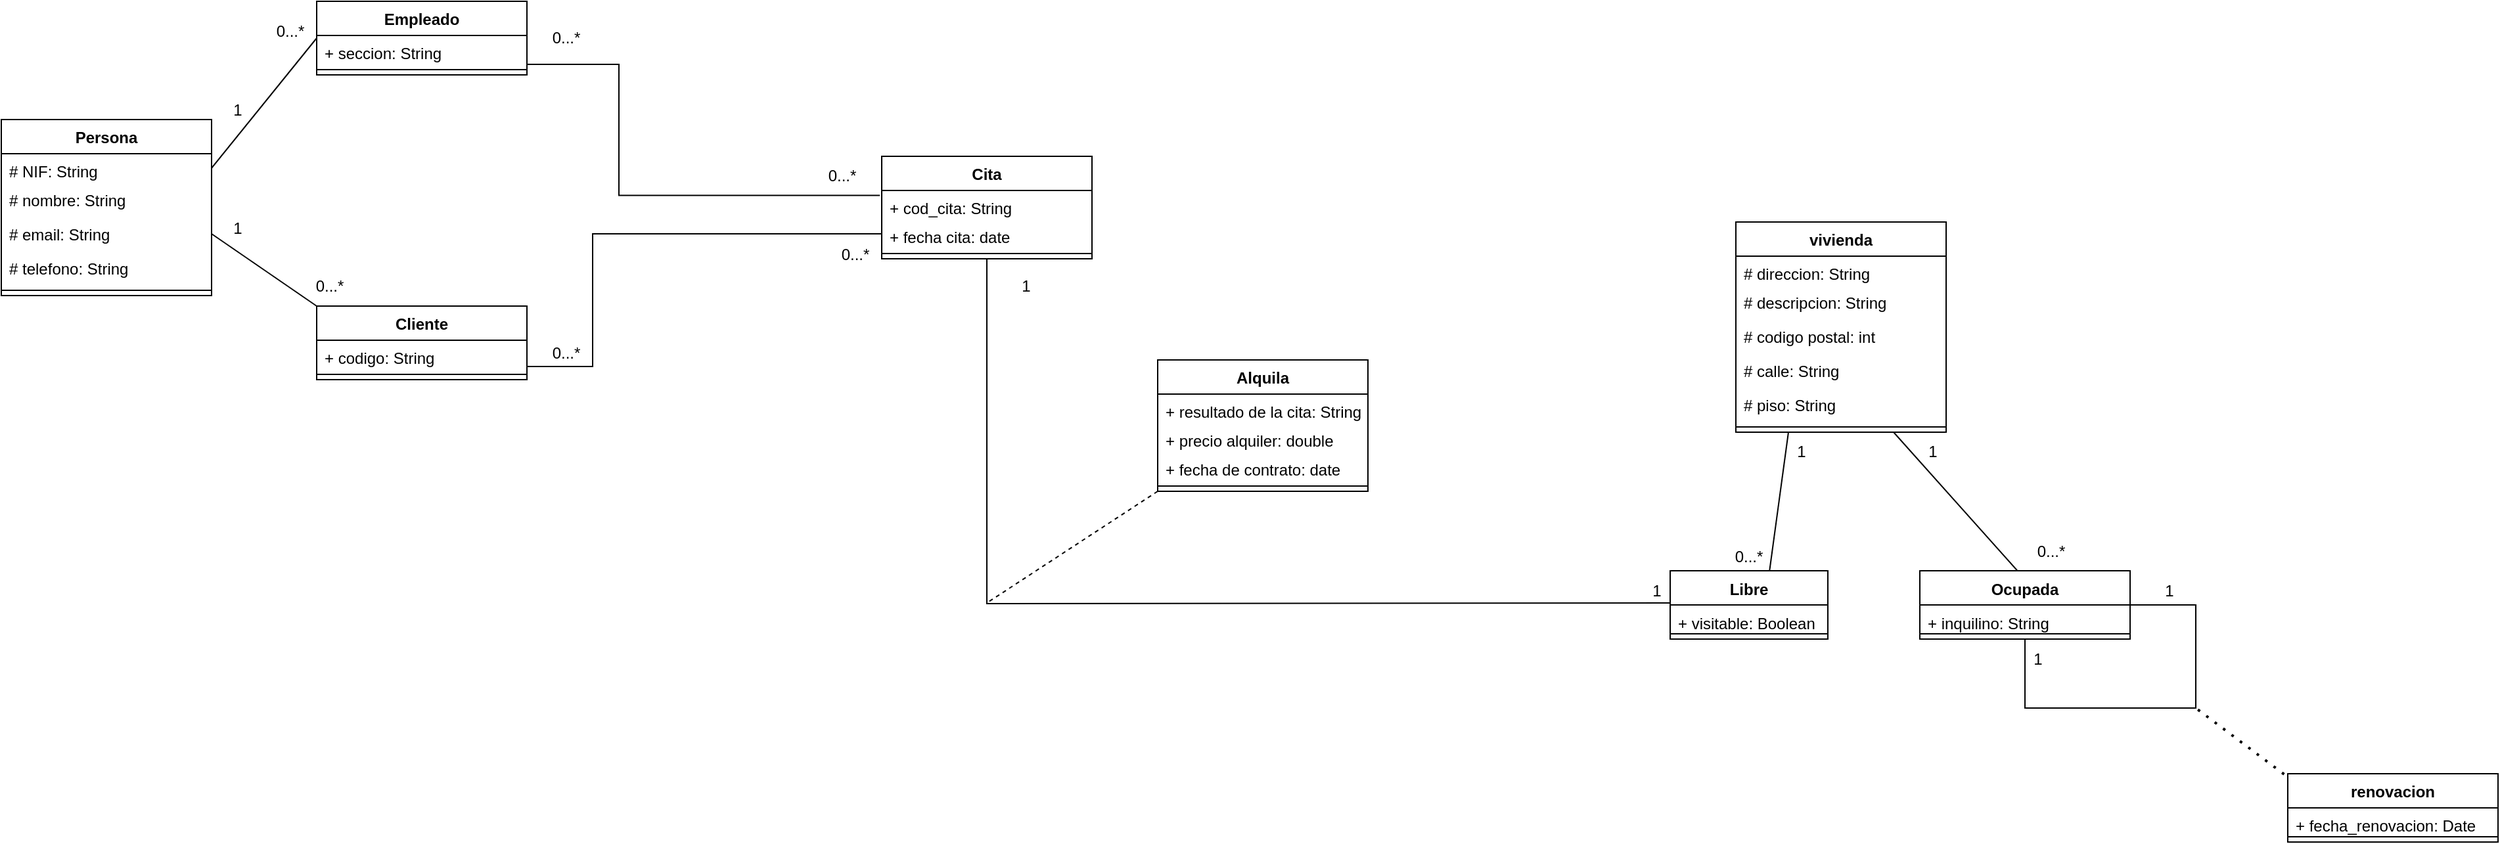 <mxfile version="27.0.6">
  <diagram name="Página-1" id="q0FpU5cjPh6NAfetAwEG">
    <mxGraphModel dx="1869" dy="562" grid="1" gridSize="10" guides="1" tooltips="1" connect="1" arrows="1" fold="1" page="1" pageScale="1" pageWidth="827" pageHeight="1169" math="0" shadow="0">
      <root>
        <mxCell id="0" />
        <mxCell id="1" parent="0" />
        <mxCell id="DI4EW8qrKfRg6Ein0li6-7" style="rounded=0;orthogonalLoop=1;jettySize=auto;html=1;endArrow=none;endFill=0;entryX=1;entryY=0.5;entryDx=0;entryDy=0;exitX=0;exitY=0.5;exitDx=0;exitDy=0;" parent="1" source="enBLLKW-_cTp_AH_ZuZb-8" target="enBLLKW-_cTp_AH_ZuZb-2" edge="1">
          <mxGeometry relative="1" as="geometry">
            <mxPoint x="51.967" y="154.952" as="targetPoint" />
            <mxPoint x="110" y="70" as="sourcePoint" />
          </mxGeometry>
        </mxCell>
        <mxCell id="jc4ThZQVzv2EggQByJUq-32" style="edgeStyle=orthogonalEdgeStyle;rounded=0;orthogonalLoop=1;jettySize=auto;html=1;exitX=1;exitY=0.5;exitDx=0;exitDy=0;entryX=-0.009;entryY=0.173;entryDx=0;entryDy=0;endArrow=none;endFill=0;entryPerimeter=0;" parent="1" target="enBLLKW-_cTp_AH_ZuZb-18" edge="1">
          <mxGeometry relative="1" as="geometry">
            <mxPoint x="280" y="70" as="sourcePoint" />
            <mxPoint x="385" y="90" as="targetPoint" />
            <Array as="points">
              <mxPoint x="350" y="70" />
              <mxPoint x="350" y="170" />
            </Array>
          </mxGeometry>
        </mxCell>
        <mxCell id="DI4EW8qrKfRg6Ein0li6-6" style="rounded=0;orthogonalLoop=1;jettySize=auto;html=1;endArrow=none;endFill=0;entryX=1;entryY=0.5;entryDx=0;entryDy=0;exitX=0;exitY=0;exitDx=0;exitDy=0;" parent="1" source="enBLLKW-_cTp_AH_ZuZb-14" target="enBLLKW-_cTp_AH_ZuZb-7" edge="1">
          <mxGeometry relative="1" as="geometry">
            <mxPoint x="58.972" y="194.92" as="targetPoint" />
            <mxPoint x="120" y="220" as="sourcePoint" />
          </mxGeometry>
        </mxCell>
        <mxCell id="DI4EW8qrKfRg6Ein0li6-9" style="rounded=0;orthogonalLoop=1;jettySize=auto;html=1;exitX=1;exitY=0.5;exitDx=0;exitDy=0;entryX=0;entryY=0.5;entryDx=0;entryDy=0;endArrow=none;endFill=0;edgeStyle=orthogonalEdgeStyle;" parent="1" target="to0ecf0OuBCZhy9iZctz-7" edge="1">
          <mxGeometry relative="1" as="geometry">
            <mxPoint x="280" y="300" as="sourcePoint" />
            <mxPoint x="395" y="270" as="targetPoint" />
            <Array as="points">
              <mxPoint x="330" y="300" />
              <mxPoint x="330" y="199" />
            </Array>
          </mxGeometry>
        </mxCell>
        <mxCell id="DI4EW8qrKfRg6Ein0li6-35" style="rounded=0;orthogonalLoop=1;jettySize=auto;html=1;exitX=0.25;exitY=0;exitDx=0;exitDy=0;entryX=0.75;entryY=1;entryDx=0;entryDy=0;endArrow=none;endFill=0;" parent="1" edge="1" target="enBLLKW-_cTp_AH_ZuZb-23">
          <mxGeometry relative="1" as="geometry">
            <mxPoint x="1310" y="410" as="targetPoint" />
            <mxPoint x="1425" y="467.5" as="sourcePoint" />
          </mxGeometry>
        </mxCell>
        <mxCell id="DI4EW8qrKfRg6Ein0li6-26" style="rounded=0;orthogonalLoop=1;jettySize=auto;html=1;exitX=0.75;exitY=0;exitDx=0;exitDy=0;entryX=0.25;entryY=1;entryDx=0;entryDy=0;endArrow=none;endFill=0;" parent="1" edge="1" target="enBLLKW-_cTp_AH_ZuZb-23">
          <mxGeometry relative="1" as="geometry">
            <mxPoint x="1270" y="410" as="targetPoint" />
            <mxPoint x="1225" y="460" as="sourcePoint" />
          </mxGeometry>
        </mxCell>
        <mxCell id="to0ecf0OuBCZhy9iZctz-10" style="edgeStyle=orthogonalEdgeStyle;rounded=0;orthogonalLoop=1;jettySize=auto;html=1;exitX=0;exitY=0.5;exitDx=0;exitDy=0;entryX=0.5;entryY=1;entryDx=0;entryDy=0;endArrow=none;startFill=0;" edge="1" parent="1" target="enBLLKW-_cTp_AH_ZuZb-17">
          <mxGeometry relative="1" as="geometry">
            <mxPoint x="1150" y="480" as="sourcePoint" />
          </mxGeometry>
        </mxCell>
        <mxCell id="enBLLKW-_cTp_AH_ZuZb-1" value="Persona" style="swimlane;fontStyle=1;align=center;verticalAlign=top;childLayout=stackLayout;horizontal=1;startSize=26;horizontalStack=0;resizeParent=1;resizeParentMax=0;resizeLast=0;collapsible=1;marginBottom=0;whiteSpace=wrap;html=1;" parent="1" vertex="1">
          <mxGeometry x="-120" y="112" width="160" height="134" as="geometry" />
        </mxCell>
        <mxCell id="enBLLKW-_cTp_AH_ZuZb-2" value="# NIF: String" style="text;strokeColor=none;fillColor=none;align=left;verticalAlign=top;spacingLeft=4;spacingRight=4;overflow=hidden;rotatable=0;points=[[0,0.5],[1,0.5]];portConstraint=eastwest;whiteSpace=wrap;html=1;" parent="enBLLKW-_cTp_AH_ZuZb-1" vertex="1">
          <mxGeometry y="26" width="160" height="22" as="geometry" />
        </mxCell>
        <mxCell id="enBLLKW-_cTp_AH_ZuZb-6" value="# nombre: String" style="text;strokeColor=none;fillColor=none;align=left;verticalAlign=top;spacingLeft=4;spacingRight=4;overflow=hidden;rotatable=0;points=[[0,0.5],[1,0.5]];portConstraint=eastwest;whiteSpace=wrap;html=1;" parent="enBLLKW-_cTp_AH_ZuZb-1" vertex="1">
          <mxGeometry y="48" width="160" height="26" as="geometry" />
        </mxCell>
        <mxCell id="enBLLKW-_cTp_AH_ZuZb-7" value="# email: String" style="text;strokeColor=none;fillColor=none;align=left;verticalAlign=top;spacingLeft=4;spacingRight=4;overflow=hidden;rotatable=0;points=[[0,0.5],[1,0.5]];portConstraint=eastwest;whiteSpace=wrap;html=1;" parent="enBLLKW-_cTp_AH_ZuZb-1" vertex="1">
          <mxGeometry y="74" width="160" height="26" as="geometry" />
        </mxCell>
        <mxCell id="enBLLKW-_cTp_AH_ZuZb-5" value="# telefono: String" style="text;strokeColor=none;fillColor=none;align=left;verticalAlign=top;spacingLeft=4;spacingRight=4;overflow=hidden;rotatable=0;points=[[0,0.5],[1,0.5]];portConstraint=eastwest;whiteSpace=wrap;html=1;" parent="enBLLKW-_cTp_AH_ZuZb-1" vertex="1">
          <mxGeometry y="100" width="160" height="26" as="geometry" />
        </mxCell>
        <mxCell id="enBLLKW-_cTp_AH_ZuZb-3" value="" style="line;strokeWidth=1;fillColor=none;align=left;verticalAlign=middle;spacingTop=-1;spacingLeft=3;spacingRight=3;rotatable=0;labelPosition=right;points=[];portConstraint=eastwest;strokeColor=inherit;" parent="enBLLKW-_cTp_AH_ZuZb-1" vertex="1">
          <mxGeometry y="126" width="160" height="8" as="geometry" />
        </mxCell>
        <mxCell id="enBLLKW-_cTp_AH_ZuZb-8" value="Empleado" style="swimlane;fontStyle=1;align=center;verticalAlign=top;childLayout=stackLayout;horizontal=1;startSize=26;horizontalStack=0;resizeParent=1;resizeParentMax=0;resizeLast=0;collapsible=1;marginBottom=0;whiteSpace=wrap;html=1;" parent="1" vertex="1">
          <mxGeometry x="120" y="22" width="160" height="56" as="geometry" />
        </mxCell>
        <mxCell id="enBLLKW-_cTp_AH_ZuZb-9" value="+ seccion: String" style="text;strokeColor=none;fillColor=none;align=left;verticalAlign=top;spacingLeft=4;spacingRight=4;overflow=hidden;rotatable=0;points=[[0,0.5],[1,0.5]];portConstraint=eastwest;whiteSpace=wrap;html=1;" parent="enBLLKW-_cTp_AH_ZuZb-8" vertex="1">
          <mxGeometry y="26" width="160" height="22" as="geometry" />
        </mxCell>
        <mxCell id="enBLLKW-_cTp_AH_ZuZb-13" value="" style="line;strokeWidth=1;fillColor=none;align=left;verticalAlign=middle;spacingTop=-1;spacingLeft=3;spacingRight=3;rotatable=0;labelPosition=right;points=[];portConstraint=eastwest;strokeColor=inherit;" parent="enBLLKW-_cTp_AH_ZuZb-8" vertex="1">
          <mxGeometry y="48" width="160" height="8" as="geometry" />
        </mxCell>
        <mxCell id="enBLLKW-_cTp_AH_ZuZb-14" value="Cliente" style="swimlane;fontStyle=1;align=center;verticalAlign=top;childLayout=stackLayout;horizontal=1;startSize=26;horizontalStack=0;resizeParent=1;resizeParentMax=0;resizeLast=0;collapsible=1;marginBottom=0;whiteSpace=wrap;html=1;" parent="1" vertex="1">
          <mxGeometry x="120" y="254" width="160" height="56" as="geometry" />
        </mxCell>
        <mxCell id="enBLLKW-_cTp_AH_ZuZb-15" value="+ codigo: String" style="text;strokeColor=none;fillColor=none;align=left;verticalAlign=top;spacingLeft=4;spacingRight=4;overflow=hidden;rotatable=0;points=[[0,0.5],[1,0.5]];portConstraint=eastwest;whiteSpace=wrap;html=1;" parent="enBLLKW-_cTp_AH_ZuZb-14" vertex="1">
          <mxGeometry y="26" width="160" height="22" as="geometry" />
        </mxCell>
        <mxCell id="enBLLKW-_cTp_AH_ZuZb-16" value="" style="line;strokeWidth=1;fillColor=none;align=left;verticalAlign=middle;spacingTop=-1;spacingLeft=3;spacingRight=3;rotatable=0;labelPosition=right;points=[];portConstraint=eastwest;strokeColor=inherit;" parent="enBLLKW-_cTp_AH_ZuZb-14" vertex="1">
          <mxGeometry y="48" width="160" height="8" as="geometry" />
        </mxCell>
        <mxCell id="enBLLKW-_cTp_AH_ZuZb-17" value="Cita" style="swimlane;fontStyle=1;align=center;verticalAlign=top;childLayout=stackLayout;horizontal=1;startSize=26;horizontalStack=0;resizeParent=1;resizeParentMax=0;resizeLast=0;collapsible=1;marginBottom=0;whiteSpace=wrap;html=1;" parent="1" vertex="1">
          <mxGeometry x="550" y="140" width="160" height="78" as="geometry" />
        </mxCell>
        <mxCell id="enBLLKW-_cTp_AH_ZuZb-18" value="+ cod_cita: String" style="text;strokeColor=none;fillColor=none;align=left;verticalAlign=top;spacingLeft=4;spacingRight=4;overflow=hidden;rotatable=0;points=[[0,0.5],[1,0.5]];portConstraint=eastwest;whiteSpace=wrap;html=1;" parent="enBLLKW-_cTp_AH_ZuZb-17" vertex="1">
          <mxGeometry y="26" width="160" height="22" as="geometry" />
        </mxCell>
        <mxCell id="to0ecf0OuBCZhy9iZctz-7" value="+ fecha cita: date" style="text;strokeColor=none;fillColor=none;align=left;verticalAlign=top;spacingLeft=4;spacingRight=4;overflow=hidden;rotatable=0;points=[[0,0.5],[1,0.5]];portConstraint=eastwest;whiteSpace=wrap;html=1;" vertex="1" parent="enBLLKW-_cTp_AH_ZuZb-17">
          <mxGeometry y="48" width="160" height="22" as="geometry" />
        </mxCell>
        <mxCell id="enBLLKW-_cTp_AH_ZuZb-19" value="" style="line;strokeWidth=1;fillColor=none;align=left;verticalAlign=middle;spacingTop=-1;spacingLeft=3;spacingRight=3;rotatable=0;labelPosition=right;points=[];portConstraint=eastwest;strokeColor=inherit;" parent="enBLLKW-_cTp_AH_ZuZb-17" vertex="1">
          <mxGeometry y="70" width="160" height="8" as="geometry" />
        </mxCell>
        <mxCell id="enBLLKW-_cTp_AH_ZuZb-23" value="vivienda" style="swimlane;fontStyle=1;align=center;verticalAlign=top;childLayout=stackLayout;horizontal=1;startSize=26;horizontalStack=0;resizeParent=1;resizeParentMax=0;resizeLast=0;collapsible=1;marginBottom=0;whiteSpace=wrap;html=1;" parent="1" vertex="1">
          <mxGeometry x="1200" y="190" width="160" height="160" as="geometry" />
        </mxCell>
        <mxCell id="enBLLKW-_cTp_AH_ZuZb-24" value="# direccion: String" style="text;strokeColor=none;fillColor=none;align=left;verticalAlign=top;spacingLeft=4;spacingRight=4;overflow=hidden;rotatable=0;points=[[0,0.5],[1,0.5]];portConstraint=eastwest;whiteSpace=wrap;html=1;" parent="enBLLKW-_cTp_AH_ZuZb-23" vertex="1">
          <mxGeometry y="26" width="160" height="22" as="geometry" />
        </mxCell>
        <mxCell id="enBLLKW-_cTp_AH_ZuZb-25" value="# descripcion: String" style="text;strokeColor=none;fillColor=none;align=left;verticalAlign=top;spacingLeft=4;spacingRight=4;overflow=hidden;rotatable=0;points=[[0,0.5],[1,0.5]];portConstraint=eastwest;whiteSpace=wrap;html=1;" parent="enBLLKW-_cTp_AH_ZuZb-23" vertex="1">
          <mxGeometry y="48" width="160" height="26" as="geometry" />
        </mxCell>
        <mxCell id="enBLLKW-_cTp_AH_ZuZb-26" value="# codigo postal: int" style="text;strokeColor=none;fillColor=none;align=left;verticalAlign=top;spacingLeft=4;spacingRight=4;overflow=hidden;rotatable=0;points=[[0,0.5],[1,0.5]];portConstraint=eastwest;whiteSpace=wrap;html=1;" parent="enBLLKW-_cTp_AH_ZuZb-23" vertex="1">
          <mxGeometry y="74" width="160" height="26" as="geometry" />
        </mxCell>
        <mxCell id="enBLLKW-_cTp_AH_ZuZb-27" value="# calle: String" style="text;strokeColor=none;fillColor=none;align=left;verticalAlign=top;spacingLeft=4;spacingRight=4;overflow=hidden;rotatable=0;points=[[0,0.5],[1,0.5]];portConstraint=eastwest;whiteSpace=wrap;html=1;" parent="enBLLKW-_cTp_AH_ZuZb-23" vertex="1">
          <mxGeometry y="100" width="160" height="26" as="geometry" />
        </mxCell>
        <mxCell id="to0ecf0OuBCZhy9iZctz-1" value="# piso: String" style="text;strokeColor=none;fillColor=none;align=left;verticalAlign=top;spacingLeft=4;spacingRight=4;overflow=hidden;rotatable=0;points=[[0,0.5],[1,0.5]];portConstraint=eastwest;whiteSpace=wrap;html=1;" vertex="1" parent="enBLLKW-_cTp_AH_ZuZb-23">
          <mxGeometry y="126" width="160" height="26" as="geometry" />
        </mxCell>
        <mxCell id="enBLLKW-_cTp_AH_ZuZb-28" value="" style="line;strokeWidth=1;fillColor=none;align=left;verticalAlign=middle;spacingTop=-1;spacingLeft=3;spacingRight=3;rotatable=0;labelPosition=right;points=[];portConstraint=eastwest;strokeColor=inherit;" parent="enBLLKW-_cTp_AH_ZuZb-23" vertex="1">
          <mxGeometry y="152" width="160" height="8" as="geometry" />
        </mxCell>
        <mxCell id="to0ecf0OuBCZhy9iZctz-9" style="rounded=0;orthogonalLoop=1;jettySize=auto;html=1;exitX=0;exitY=1;exitDx=0;exitDy=0;dashed=1;endArrow=none;startFill=0;" edge="1" parent="1" source="to0ecf0OuBCZhy9iZctz-2">
          <mxGeometry relative="1" as="geometry">
            <mxPoint x="630" y="480" as="targetPoint" />
          </mxGeometry>
        </mxCell>
        <mxCell id="to0ecf0OuBCZhy9iZctz-2" value="Alquila" style="swimlane;fontStyle=1;align=center;verticalAlign=top;childLayout=stackLayout;horizontal=1;startSize=26;horizontalStack=0;resizeParent=1;resizeParentMax=0;resizeLast=0;collapsible=1;marginBottom=0;whiteSpace=wrap;html=1;" vertex="1" parent="1">
          <mxGeometry x="760" y="295" width="160" height="100" as="geometry" />
        </mxCell>
        <mxCell id="to0ecf0OuBCZhy9iZctz-3" value="+ resultado de la cita: String" style="text;strokeColor=none;fillColor=none;align=left;verticalAlign=top;spacingLeft=4;spacingRight=4;overflow=hidden;rotatable=0;points=[[0,0.5],[1,0.5]];portConstraint=eastwest;whiteSpace=wrap;html=1;" vertex="1" parent="to0ecf0OuBCZhy9iZctz-2">
          <mxGeometry y="26" width="160" height="22" as="geometry" />
        </mxCell>
        <mxCell id="to0ecf0OuBCZhy9iZctz-5" value="+ precio alquiler: double" style="text;strokeColor=none;fillColor=none;align=left;verticalAlign=top;spacingLeft=4;spacingRight=4;overflow=hidden;rotatable=0;points=[[0,0.5],[1,0.5]];portConstraint=eastwest;whiteSpace=wrap;html=1;" vertex="1" parent="to0ecf0OuBCZhy9iZctz-2">
          <mxGeometry y="48" width="160" height="22" as="geometry" />
        </mxCell>
        <mxCell id="to0ecf0OuBCZhy9iZctz-6" value="+ fecha de contrato: date" style="text;strokeColor=none;fillColor=none;align=left;verticalAlign=top;spacingLeft=4;spacingRight=4;overflow=hidden;rotatable=0;points=[[0,0.5],[1,0.5]];portConstraint=eastwest;whiteSpace=wrap;html=1;" vertex="1" parent="to0ecf0OuBCZhy9iZctz-2">
          <mxGeometry y="70" width="160" height="22" as="geometry" />
        </mxCell>
        <mxCell id="to0ecf0OuBCZhy9iZctz-4" value="" style="line;strokeWidth=1;fillColor=none;align=left;verticalAlign=middle;spacingTop=-1;spacingLeft=3;spacingRight=3;rotatable=0;labelPosition=right;points=[];portConstraint=eastwest;strokeColor=inherit;" vertex="1" parent="to0ecf0OuBCZhy9iZctz-2">
          <mxGeometry y="92" width="160" height="8" as="geometry" />
        </mxCell>
        <mxCell id="to0ecf0OuBCZhy9iZctz-11" value="Libre" style="swimlane;fontStyle=1;align=center;verticalAlign=top;childLayout=stackLayout;horizontal=1;startSize=26;horizontalStack=0;resizeParent=1;resizeParentMax=0;resizeLast=0;collapsible=1;marginBottom=0;whiteSpace=wrap;html=1;" vertex="1" parent="1">
          <mxGeometry x="1150" y="455.5" width="120" height="52" as="geometry" />
        </mxCell>
        <mxCell id="to0ecf0OuBCZhy9iZctz-12" value="+ visitable: Boolean" style="text;strokeColor=none;fillColor=none;align=left;verticalAlign=top;spacingLeft=4;spacingRight=4;overflow=hidden;rotatable=0;points=[[0,0.5],[1,0.5]];portConstraint=eastwest;whiteSpace=wrap;html=1;" vertex="1" parent="to0ecf0OuBCZhy9iZctz-11">
          <mxGeometry y="26" width="120" height="18" as="geometry" />
        </mxCell>
        <mxCell id="to0ecf0OuBCZhy9iZctz-13" value="" style="line;strokeWidth=1;fillColor=none;align=left;verticalAlign=middle;spacingTop=-1;spacingLeft=3;spacingRight=3;rotatable=0;labelPosition=right;points=[];portConstraint=eastwest;strokeColor=inherit;" vertex="1" parent="to0ecf0OuBCZhy9iZctz-11">
          <mxGeometry y="44" width="120" height="8" as="geometry" />
        </mxCell>
        <mxCell id="to0ecf0OuBCZhy9iZctz-14" value="Ocupada" style="swimlane;fontStyle=1;align=center;verticalAlign=top;childLayout=stackLayout;horizontal=1;startSize=26;horizontalStack=0;resizeParent=1;resizeParentMax=0;resizeLast=0;collapsible=1;marginBottom=0;whiteSpace=wrap;html=1;" vertex="1" parent="1">
          <mxGeometry x="1340" y="455.5" width="160" height="52" as="geometry" />
        </mxCell>
        <mxCell id="to0ecf0OuBCZhy9iZctz-15" value="+ inquilino: String" style="text;strokeColor=none;fillColor=none;align=left;verticalAlign=top;spacingLeft=4;spacingRight=4;overflow=hidden;rotatable=0;points=[[0,0.5],[1,0.5]];portConstraint=eastwest;whiteSpace=wrap;html=1;" vertex="1" parent="to0ecf0OuBCZhy9iZctz-14">
          <mxGeometry y="26" width="160" height="18" as="geometry" />
        </mxCell>
        <mxCell id="to0ecf0OuBCZhy9iZctz-16" value="" style="line;strokeWidth=1;fillColor=none;align=left;verticalAlign=middle;spacingTop=-1;spacingLeft=3;spacingRight=3;rotatable=0;labelPosition=right;points=[];portConstraint=eastwest;strokeColor=inherit;" vertex="1" parent="to0ecf0OuBCZhy9iZctz-14">
          <mxGeometry y="44" width="160" height="8" as="geometry" />
        </mxCell>
        <mxCell id="to0ecf0OuBCZhy9iZctz-21" style="edgeStyle=orthogonalEdgeStyle;rounded=0;orthogonalLoop=1;jettySize=auto;html=1;exitX=1;exitY=0.5;exitDx=0;exitDy=0;entryX=0.5;entryY=1;entryDx=0;entryDy=0;endArrow=none;startFill=0;" edge="1" parent="1" source="to0ecf0OuBCZhy9iZctz-14" target="to0ecf0OuBCZhy9iZctz-14">
          <mxGeometry relative="1" as="geometry">
            <Array as="points">
              <mxPoint x="1550" y="482" />
              <mxPoint x="1550" y="560" />
              <mxPoint x="1420" y="560" />
            </Array>
          </mxGeometry>
        </mxCell>
        <mxCell id="to0ecf0OuBCZhy9iZctz-23" value="" style="endArrow=none;dashed=1;html=1;dashPattern=1 3;strokeWidth=2;rounded=0;" edge="1" parent="1">
          <mxGeometry width="50" height="50" relative="1" as="geometry">
            <mxPoint x="1630" y="620" as="sourcePoint" />
            <mxPoint x="1550" y="560" as="targetPoint" />
          </mxGeometry>
        </mxCell>
        <mxCell id="to0ecf0OuBCZhy9iZctz-24" value="renovacion" style="swimlane;fontStyle=1;align=center;verticalAlign=top;childLayout=stackLayout;horizontal=1;startSize=26;horizontalStack=0;resizeParent=1;resizeParentMax=0;resizeLast=0;collapsible=1;marginBottom=0;whiteSpace=wrap;html=1;" vertex="1" parent="1">
          <mxGeometry x="1620" y="610" width="160" height="52" as="geometry" />
        </mxCell>
        <mxCell id="to0ecf0OuBCZhy9iZctz-25" value="+ fecha_renovacion: Date" style="text;strokeColor=none;fillColor=none;align=left;verticalAlign=top;spacingLeft=4;spacingRight=4;overflow=hidden;rotatable=0;points=[[0,0.5],[1,0.5]];portConstraint=eastwest;whiteSpace=wrap;html=1;" vertex="1" parent="to0ecf0OuBCZhy9iZctz-24">
          <mxGeometry y="26" width="160" height="18" as="geometry" />
        </mxCell>
        <mxCell id="to0ecf0OuBCZhy9iZctz-26" value="" style="line;strokeWidth=1;fillColor=none;align=left;verticalAlign=middle;spacingTop=-1;spacingLeft=3;spacingRight=3;rotatable=0;labelPosition=right;points=[];portConstraint=eastwest;strokeColor=inherit;" vertex="1" parent="to0ecf0OuBCZhy9iZctz-24">
          <mxGeometry y="44" width="160" height="8" as="geometry" />
        </mxCell>
        <mxCell id="to0ecf0OuBCZhy9iZctz-27" value="0...*" style="text;html=1;align=center;verticalAlign=middle;whiteSpace=wrap;rounded=0;" vertex="1" parent="1">
          <mxGeometry x="70" y="30" width="60" height="30" as="geometry" />
        </mxCell>
        <mxCell id="to0ecf0OuBCZhy9iZctz-28" value="1&lt;span style=&quot;color: rgba(0, 0, 0, 0); font-family: monospace; font-size: 0px; text-align: start; text-wrap-mode: nowrap;&quot;&gt;3CmxGraphModel%3E%3Croot%3E%3CmxCell%20id%3D%220%22%2F%3E%3CmxCell%20id%3D%221%22%20parent%3D%220%22%2F%3E%3CmxCell%20id%3D%222%22%20value%3D%22(0%2C1)%22%20style%3D%22text%3Bhtml%3D1%3Balign%3Dcenter%3BverticalAlign%3Dmiddle%3BwhiteSpace%3Dwrap%3Brounded%3D0%3B%22%20vertex%3D%221%22%20parent%3D%221%22%3E%3CmxGeometry%20x%3D%221211%22%20y%3D%22570%22%20width%3D%2260%22%20height%3D%2230%22%20as%3D%22geometry%22%2F%3E%3C%2FmxCell%3E%3C%2Froot%3E%3C%2FmxGraphModel%3E&lt;/span&gt;" style="text;html=1;align=center;verticalAlign=middle;whiteSpace=wrap;rounded=0;" vertex="1" parent="1">
          <mxGeometry x="30" y="90" width="60" height="30" as="geometry" />
        </mxCell>
        <mxCell id="to0ecf0OuBCZhy9iZctz-29" value="1&lt;span style=&quot;color: rgba(0, 0, 0, 0); font-family: monospace; font-size: 0px; text-align: start; text-wrap-mode: nowrap;&quot;&gt;3CmxGraphModel%3E%3Croot%3E%3CmxCell%20id%3D%220%22%2F%3E%3CmxCell%20id%3D%221%22%20parent%3D%220%22%2F%3E%3CmxCell%20id%3D%222%22%20value%3D%22(0%2C1)%22%20style%3D%22text%3Bhtml%3D1%3Balign%3Dcenter%3BverticalAlign%3Dmiddle%3BwhiteSpace%3Dwrap%3Brounded%3D0%3B%22%20vertex%3D%221%22%20parent%3D%221%22%3E%3CmxGeometry%20x%3D%221211%22%20y%3D%22570%22%20width%3D%2260%22%20height%3D%2230%22%20as%3D%22geometry%22%2F%3E%3C%2FmxCell%3E%3C%2Froot%3E%3C%2FmxGraphModel%3E&lt;/span&gt;" style="text;html=1;align=center;verticalAlign=middle;whiteSpace=wrap;rounded=0;" vertex="1" parent="1">
          <mxGeometry x="30" y="180" width="60" height="30" as="geometry" />
        </mxCell>
        <mxCell id="to0ecf0OuBCZhy9iZctz-30" value="0...*" style="text;html=1;align=center;verticalAlign=middle;whiteSpace=wrap;rounded=0;" vertex="1" parent="1">
          <mxGeometry x="100" y="224" width="60" height="30" as="geometry" />
        </mxCell>
        <mxCell id="to0ecf0OuBCZhy9iZctz-31" value="0...*" style="text;html=1;align=center;verticalAlign=middle;whiteSpace=wrap;rounded=0;" vertex="1" parent="1">
          <mxGeometry x="280" y="275" width="60" height="30" as="geometry" />
        </mxCell>
        <mxCell id="to0ecf0OuBCZhy9iZctz-32" value="0...*" style="text;html=1;align=center;verticalAlign=middle;whiteSpace=wrap;rounded=0;" vertex="1" parent="1">
          <mxGeometry x="500" y="200" width="60" height="30" as="geometry" />
        </mxCell>
        <mxCell id="to0ecf0OuBCZhy9iZctz-33" value="0...*" style="text;html=1;align=center;verticalAlign=middle;whiteSpace=wrap;rounded=0;" vertex="1" parent="1">
          <mxGeometry x="280" y="35" width="60" height="30" as="geometry" />
        </mxCell>
        <mxCell id="to0ecf0OuBCZhy9iZctz-34" value="0...*" style="text;html=1;align=center;verticalAlign=middle;whiteSpace=wrap;rounded=0;" vertex="1" parent="1">
          <mxGeometry x="490" y="140" width="60" height="30" as="geometry" />
        </mxCell>
        <mxCell id="to0ecf0OuBCZhy9iZctz-35" value="1&lt;span style=&quot;color: rgba(0, 0, 0, 0); font-family: monospace; font-size: 0px; text-align: start; text-wrap-mode: nowrap;&quot;&gt;%3CmxGraphModel%3E%3Croot%3E%3CmxCell%20id%3D%220%22%2F%3E%3CmxCell%20id%3D%221%22%20parent%3D%220%22%2F%3E%3CmxCell%20id%3D%222%22%20value%3D%220...*%22%20style%3D%22text%3Bhtml%3D1%3Balign%3Dcenter%3BverticalAlign%3Dmiddle%3BwhiteSpace%3Dwrap%3Brounded%3D0%3B%22%20vertex%3D%221%22%20parent%3D%221%22%3E%3CmxGeometry%20x%3D%22500%22%20y%3D%22200%22%20width%3D%2260%22%20height%3D%2230%22%20as%3D%22geometry%22%2F%3E%3C%2FmxCell%3E%3C%2Froot%3E%3C%2FmxGraphModel%3E&lt;/span&gt;" style="text;html=1;align=center;verticalAlign=middle;whiteSpace=wrap;rounded=0;" vertex="1" parent="1">
          <mxGeometry x="630" y="224" width="60" height="30" as="geometry" />
        </mxCell>
        <mxCell id="to0ecf0OuBCZhy9iZctz-36" value="1&lt;span style=&quot;color: rgba(0, 0, 0, 0); font-family: monospace; font-size: 0px; text-align: start; text-wrap-mode: nowrap;&quot;&gt;%3CmxGraphModel%3E%3Croot%3E%3CmxCell%20id%3D%220%22%2F%3E%3CmxCell%20id%3D%221%22%20parent%3D%220%22%2F%3E%3CmxCell%20id%3D%222%22%20value%3D%220...*%22%20style%3D%22text%3Bhtml%3D1%3Balign%3Dcenter%3BverticalAlign%3Dmiddle%3BwhiteSpace%3Dwrap%3Brounded%3D0%3B%22%20vertex%3D%221%22%20parent%3D%221%22%3E%3CmxGeometry%20x%3D%22500%22%20y%3D%22200%22%20width%3D%2260%22%20height%3D%2230%22%20as%3D%22geometry%22%2F%3E%3C%2FmxCell%3E%3C%2Froot%3E%3C%2FmxGraphModel%3E&lt;/span&gt;" style="text;html=1;align=center;verticalAlign=middle;whiteSpace=wrap;rounded=0;" vertex="1" parent="1">
          <mxGeometry x="1110" y="455.5" width="60" height="30" as="geometry" />
        </mxCell>
        <mxCell id="to0ecf0OuBCZhy9iZctz-37" value="0...*" style="text;html=1;align=center;verticalAlign=middle;whiteSpace=wrap;rounded=0;" vertex="1" parent="1">
          <mxGeometry x="1180" y="430" width="60" height="30" as="geometry" />
        </mxCell>
        <mxCell id="to0ecf0OuBCZhy9iZctz-38" value="0...*" style="text;html=1;align=center;verticalAlign=middle;whiteSpace=wrap;rounded=0;" vertex="1" parent="1">
          <mxGeometry x="1410" y="425.5" width="60" height="30" as="geometry" />
        </mxCell>
        <mxCell id="to0ecf0OuBCZhy9iZctz-39" value="1&lt;span style=&quot;color: rgba(0, 0, 0, 0); font-family: monospace; font-size: 0px; text-align: start; text-wrap-mode: nowrap;&quot;&gt;%3CmxGraphModel%3E%3Croot%3E%3CmxCell%20id%3D%220%22%2F%3E%3CmxCell%20id%3D%221%22%20parent%3D%220%22%2F%3E%3CmxCell%20id%3D%222%22%20value%3D%220...*%22%20style%3D%22text%3Bhtml%3D1%3Balign%3Dcenter%3BverticalAlign%3Dmiddle%3BwhiteSpace%3Dwrap%3Brounded%3D0%3B%22%20vertex%3D%221%22%20parent%3D%221%22%3E%3CmxGeometry%20x%3D%22500%22%20y%3D%22200%22%20width%3D%2260%22%20height%3D%2230%22%20as%3D%22geometry%22%2F%3E%3C%2FmxCell%3E%3C%2Froot%3E%3C%2FmxGraphModel%3E&lt;/span&gt;" style="text;html=1;align=center;verticalAlign=middle;whiteSpace=wrap;rounded=0;" vertex="1" parent="1">
          <mxGeometry x="1220" y="350" width="60" height="30" as="geometry" />
        </mxCell>
        <mxCell id="to0ecf0OuBCZhy9iZctz-40" value="1&lt;span style=&quot;color: rgba(0, 0, 0, 0); font-family: monospace; font-size: 0px; text-align: start; text-wrap-mode: nowrap;&quot;&gt;%3CmxGraphModel%3E%3Croot%3E%3CmxCell%20id%3D%220%22%2F%3E%3CmxCell%20id%3D%221%22%20parent%3D%220%22%2F%3E%3CmxCell%20id%3D%222%22%20value%3D%220...*%22%20style%3D%22text%3Bhtml%3D1%3Balign%3Dcenter%3BverticalAlign%3Dmiddle%3BwhiteSpace%3Dwrap%3Brounded%3D0%3B%22%20vertex%3D%221%22%20parent%3D%221%22%3E%3CmxGeometry%20x%3D%22500%22%20y%3D%22200%22%20width%3D%2260%22%20height%3D%2230%22%20as%3D%22geometry%22%2F%3E%3C%2FmxCell%3E%3C%2Froot%3E%3C%2FmxGraphModel%3E&lt;/span&gt;" style="text;html=1;align=center;verticalAlign=middle;whiteSpace=wrap;rounded=0;" vertex="1" parent="1">
          <mxGeometry x="1320" y="350" width="60" height="30" as="geometry" />
        </mxCell>
        <mxCell id="to0ecf0OuBCZhy9iZctz-41" value="1&lt;span style=&quot;color: rgba(0, 0, 0, 0); font-family: monospace; font-size: 0px; text-align: start; text-wrap-mode: nowrap;&quot;&gt;%3CmxGraphModel%3E%3Croot%3E%3CmxCell%20id%3D%220%22%2F%3E%3CmxCell%20id%3D%221%22%20parent%3D%220%22%2F%3E%3CmxCell%20id%3D%222%22%20value%3D%220...*%22%20style%3D%22text%3Bhtml%3D1%3Balign%3Dcenter%3BverticalAlign%3Dmiddle%3BwhiteSpace%3Dwrap%3Brounded%3D0%3B%22%20vertex%3D%221%22%20parent%3D%221%22%3E%3CmxGeometry%20x%3D%22500%22%20y%3D%22200%22%20width%3D%2260%22%20height%3D%2230%22%20as%3D%22geometry%22%2F%3E%3C%2FmxCell%3E%3C%2Froot%3E%3C%2FmxGraphModel%3E&lt;/span&gt;" style="text;html=1;align=center;verticalAlign=middle;whiteSpace=wrap;rounded=0;" vertex="1" parent="1">
          <mxGeometry x="1500" y="455.5" width="60" height="30" as="geometry" />
        </mxCell>
        <mxCell id="to0ecf0OuBCZhy9iZctz-42" value="1&lt;span style=&quot;color: rgba(0, 0, 0, 0); font-family: monospace; font-size: 0px; text-align: start; text-wrap-mode: nowrap;&quot;&gt;%3CmxGraphModel%3E%3Croot%3E%3CmxCell%20id%3D%220%22%2F%3E%3CmxCell%20id%3D%221%22%20parent%3D%220%22%2F%3E%3CmxCell%20id%3D%222%22%20value%3D%220...*%22%20style%3D%22text%3Bhtml%3D1%3Balign%3Dcenter%3BverticalAlign%3Dmiddle%3BwhiteSpace%3Dwrap%3Brounded%3D0%3B%22%20vertex%3D%221%22%20parent%3D%221%22%3E%3CmxGeometry%20x%3D%22500%22%20y%3D%22200%22%20width%3D%2260%22%20height%3D%2230%22%20as%3D%22geometry%22%2F%3E%3C%2FmxCell%3E%3C%2Froot%3E%3C%2FmxGraphModel%3E&lt;/span&gt;" style="text;html=1;align=center;verticalAlign=middle;whiteSpace=wrap;rounded=0;" vertex="1" parent="1">
          <mxGeometry x="1400" y="507.5" width="60" height="30" as="geometry" />
        </mxCell>
      </root>
    </mxGraphModel>
  </diagram>
</mxfile>
